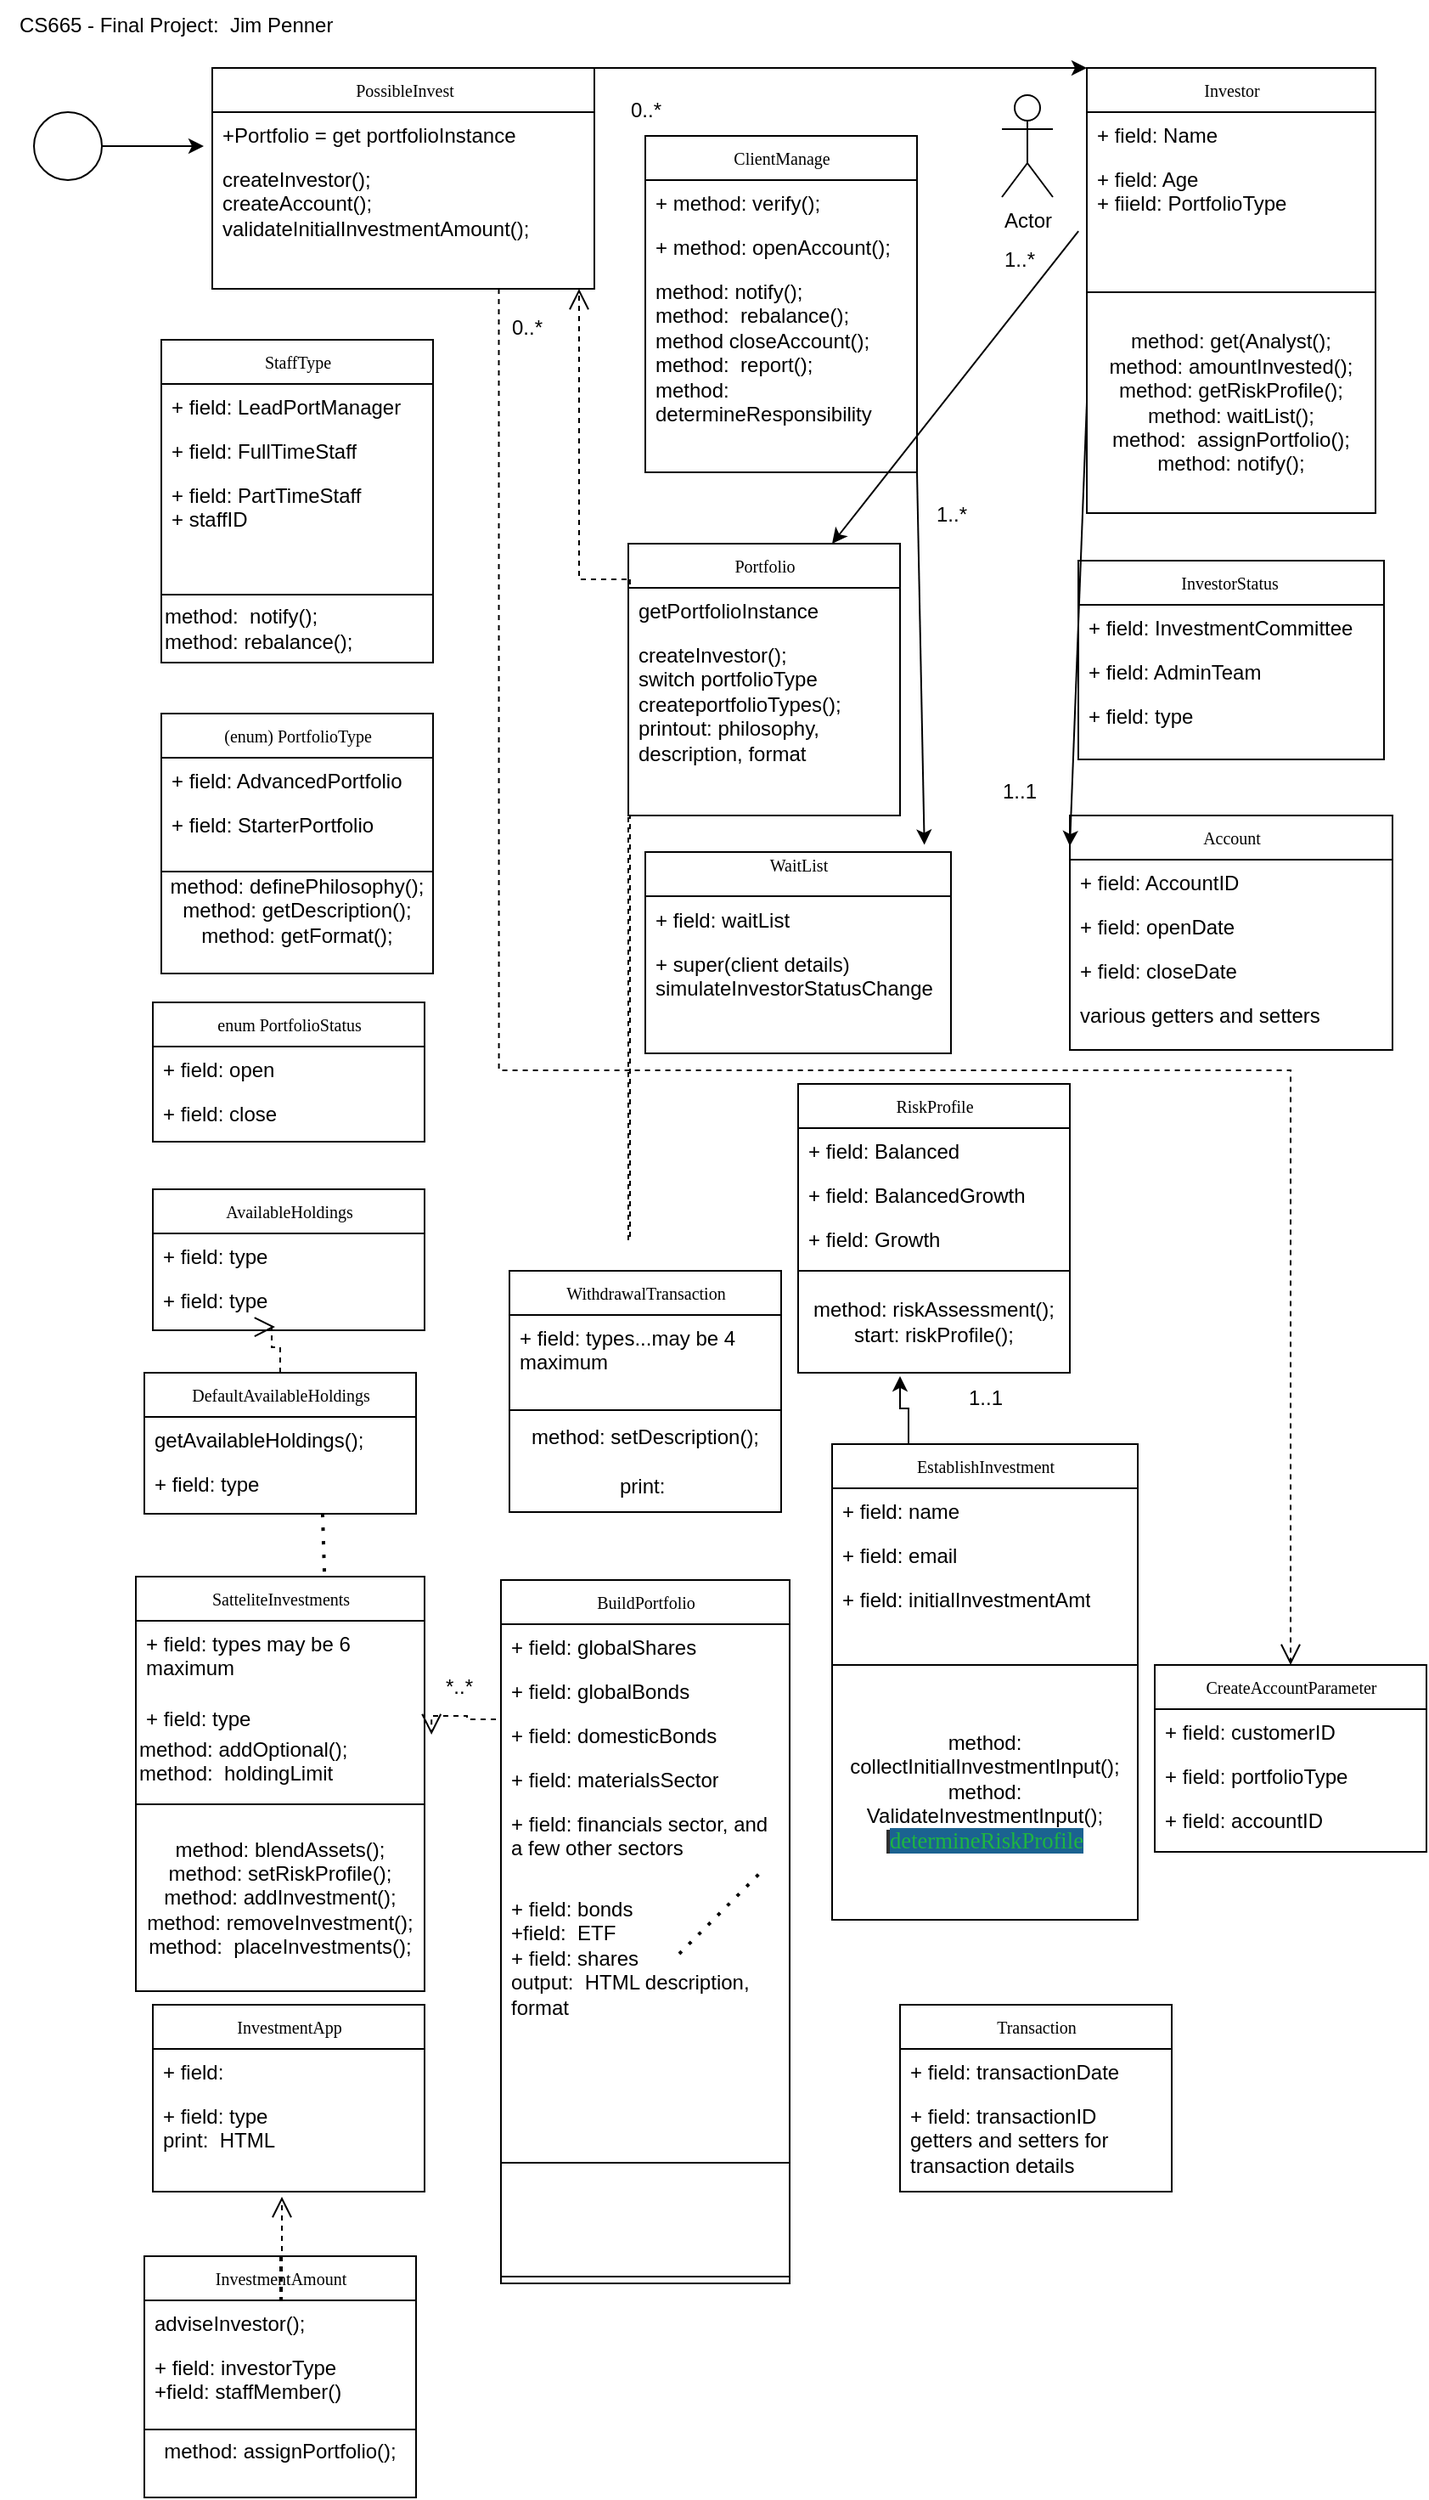 <mxfile version="24.2.8" type="github">
  <diagram name="Page-1" id="c4acf3e9-155e-7222-9cf6-157b1a14988f">
    <mxGraphModel dx="1434" dy="1872" grid="1" gridSize="10" guides="1" tooltips="1" connect="1" arrows="1" fold="1" page="1" pageScale="1" pageWidth="850" pageHeight="1100" background="none" math="0" shadow="0">
      <root>
        <mxCell id="0" />
        <mxCell id="1" parent="0" />
        <mxCell id="17acba5748e5396b-2" value="enum PortfolioStatus" style="swimlane;html=1;fontStyle=0;childLayout=stackLayout;horizontal=1;startSize=26;fillColor=none;horizontalStack=0;resizeParent=1;resizeLast=0;collapsible=1;marginBottom=0;swimlaneFillColor=#ffffff;rounded=0;shadow=0;comic=0;labelBackgroundColor=none;strokeWidth=1;fontFamily=Verdana;fontSize=10;align=center;" parent="1" vertex="1">
          <mxGeometry x="90" y="200" width="160" height="82" as="geometry" />
        </mxCell>
        <mxCell id="17acba5748e5396b-3" value="+ field: open" style="text;html=1;strokeColor=none;fillColor=none;align=left;verticalAlign=top;spacingLeft=4;spacingRight=4;whiteSpace=wrap;overflow=hidden;rotatable=0;points=[[0,0.5],[1,0.5]];portConstraint=eastwest;" parent="17acba5748e5396b-2" vertex="1">
          <mxGeometry y="26" width="160" height="26" as="geometry" />
        </mxCell>
        <mxCell id="17acba5748e5396b-6" value="+ field: close" style="text;html=1;strokeColor=none;fillColor=none;align=left;verticalAlign=top;spacingLeft=4;spacingRight=4;whiteSpace=wrap;overflow=hidden;rotatable=0;points=[[0,0.5],[1,0.5]];portConstraint=eastwest;" parent="17acba5748e5396b-2" vertex="1">
          <mxGeometry y="52" width="160" height="26" as="geometry" />
        </mxCell>
        <mxCell id="17acba5748e5396b-20" value="ClientManage" style="swimlane;html=1;fontStyle=0;childLayout=stackLayout;horizontal=1;startSize=26;fillColor=none;horizontalStack=0;resizeParent=1;resizeLast=0;collapsible=1;marginBottom=0;swimlaneFillColor=#ffffff;rounded=0;shadow=0;comic=0;labelBackgroundColor=none;strokeWidth=1;fontFamily=Verdana;fontSize=10;align=center;" parent="1" vertex="1">
          <mxGeometry x="380" y="-310" width="160" height="198" as="geometry" />
        </mxCell>
        <mxCell id="17acba5748e5396b-21" value="+ method: verify();" style="text;html=1;strokeColor=none;fillColor=none;align=left;verticalAlign=top;spacingLeft=4;spacingRight=4;whiteSpace=wrap;overflow=hidden;rotatable=0;points=[[0,0.5],[1,0.5]];portConstraint=eastwest;" parent="17acba5748e5396b-20" vertex="1">
          <mxGeometry y="26" width="160" height="26" as="geometry" />
        </mxCell>
        <mxCell id="17acba5748e5396b-24" value="+ method: openAccount();" style="text;html=1;strokeColor=none;fillColor=none;align=left;verticalAlign=top;spacingLeft=4;spacingRight=4;whiteSpace=wrap;overflow=hidden;rotatable=0;points=[[0,0.5],[1,0.5]];portConstraint=eastwest;" parent="17acba5748e5396b-20" vertex="1">
          <mxGeometry y="52" width="160" height="26" as="geometry" />
        </mxCell>
        <mxCell id="17acba5748e5396b-26" value="method: notify();&lt;div&gt;method:&amp;nbsp; rebalance();&lt;/div&gt;&lt;div&gt;method closeAccount();&lt;/div&gt;&lt;div&gt;method:&amp;nbsp; report();&lt;/div&gt;&lt;div&gt;method:&amp;nbsp; determineResponsibility&lt;/div&gt;" style="text;html=1;strokeColor=none;fillColor=none;align=left;verticalAlign=top;spacingLeft=4;spacingRight=4;whiteSpace=wrap;overflow=hidden;rotatable=0;points=[[0,0.5],[1,0.5]];portConstraint=eastwest;" parent="17acba5748e5396b-20" vertex="1">
          <mxGeometry y="78" width="160" height="92" as="geometry" />
        </mxCell>
        <mxCell id="17acba5748e5396b-30" value="InvestorStatus&amp;nbsp;" style="swimlane;html=1;fontStyle=0;childLayout=stackLayout;horizontal=1;startSize=26;fillColor=none;horizontalStack=0;resizeParent=1;resizeLast=0;collapsible=1;marginBottom=0;swimlaneFillColor=#ffffff;rounded=0;shadow=0;comic=0;labelBackgroundColor=none;strokeWidth=1;fontFamily=Verdana;fontSize=10;align=center;" parent="1" vertex="1">
          <mxGeometry x="635" y="-60" width="180" height="117" as="geometry" />
        </mxCell>
        <mxCell id="17acba5748e5396b-31" value="+ field: InvestmentCommittee" style="text;html=1;strokeColor=none;fillColor=none;align=left;verticalAlign=top;spacingLeft=4;spacingRight=4;whiteSpace=wrap;overflow=hidden;rotatable=0;points=[[0,0.5],[1,0.5]];portConstraint=eastwest;" parent="17acba5748e5396b-30" vertex="1">
          <mxGeometry y="26" width="180" height="26" as="geometry" />
        </mxCell>
        <mxCell id="17acba5748e5396b-32" value="+ field: AdminTeam" style="text;html=1;strokeColor=none;fillColor=none;align=left;verticalAlign=top;spacingLeft=4;spacingRight=4;whiteSpace=wrap;overflow=hidden;rotatable=0;points=[[0,0.5],[1,0.5]];portConstraint=eastwest;" parent="17acba5748e5396b-30" vertex="1">
          <mxGeometry y="52" width="180" height="26" as="geometry" />
        </mxCell>
        <mxCell id="17acba5748e5396b-33" value="+ field: type" style="text;html=1;strokeColor=none;fillColor=none;align=left;verticalAlign=top;spacingLeft=4;spacingRight=4;whiteSpace=wrap;overflow=hidden;rotatable=0;points=[[0,0.5],[1,0.5]];portConstraint=eastwest;" parent="17acba5748e5396b-30" vertex="1">
          <mxGeometry y="78" width="180" height="26" as="geometry" />
        </mxCell>
        <mxCell id="17acba5748e5396b-44" value="InvestmentApp" style="swimlane;html=1;fontStyle=0;childLayout=stackLayout;horizontal=1;startSize=26;fillColor=none;horizontalStack=0;resizeParent=1;resizeLast=0;collapsible=1;marginBottom=0;swimlaneFillColor=#ffffff;rounded=0;shadow=0;comic=0;labelBackgroundColor=none;strokeWidth=1;fontFamily=Verdana;fontSize=10;align=center;" parent="1" vertex="1">
          <mxGeometry x="90" y="790" width="160" height="110" as="geometry" />
        </mxCell>
        <mxCell id="17acba5748e5396b-45" value="+ field:&amp;nbsp;" style="text;html=1;strokeColor=none;fillColor=none;align=left;verticalAlign=top;spacingLeft=4;spacingRight=4;whiteSpace=wrap;overflow=hidden;rotatable=0;points=[[0,0.5],[1,0.5]];portConstraint=eastwest;" parent="17acba5748e5396b-44" vertex="1">
          <mxGeometry y="26" width="160" height="26" as="geometry" />
        </mxCell>
        <mxCell id="17acba5748e5396b-47" value="+ field: type&lt;div&gt;print:&amp;nbsp; HTML&amp;nbsp;&lt;/div&gt;" style="text;html=1;strokeColor=none;fillColor=none;align=left;verticalAlign=top;spacingLeft=4;spacingRight=4;whiteSpace=wrap;overflow=hidden;rotatable=0;points=[[0,0.5],[1,0.5]];portConstraint=eastwest;" parent="17acba5748e5396b-44" vertex="1">
          <mxGeometry y="52" width="160" height="58" as="geometry" />
        </mxCell>
        <mxCell id="5d2195bd80daf111-5" value="Investor" style="swimlane;html=1;fontStyle=0;childLayout=stackLayout;horizontal=1;startSize=26;fillColor=none;horizontalStack=0;resizeParent=1;resizeLast=0;collapsible=1;marginBottom=0;swimlaneFillColor=#ffffff;rounded=0;shadow=0;comic=0;labelBackgroundColor=none;strokeWidth=1;fontFamily=Verdana;fontSize=10;align=center;" parent="1" vertex="1">
          <mxGeometry x="640" y="-350" width="170" height="132" as="geometry" />
        </mxCell>
        <mxCell id="5d2195bd80daf111-6" value="+ field: Name" style="text;html=1;strokeColor=none;fillColor=none;align=left;verticalAlign=top;spacingLeft=4;spacingRight=4;whiteSpace=wrap;overflow=hidden;rotatable=0;points=[[0,0.5],[1,0.5]];portConstraint=eastwest;" parent="5d2195bd80daf111-5" vertex="1">
          <mxGeometry y="26" width="170" height="26" as="geometry" />
        </mxCell>
        <mxCell id="5d2195bd80daf111-7" value="+ field: Age&lt;div&gt;+ fiield: PortfolioType&lt;/div&gt;" style="text;html=1;strokeColor=none;fillColor=none;align=left;verticalAlign=top;spacingLeft=4;spacingRight=4;whiteSpace=wrap;overflow=hidden;rotatable=0;points=[[0,0.5],[1,0.5]];portConstraint=eastwest;" parent="5d2195bd80daf111-5" vertex="1">
          <mxGeometry y="52" width="170" height="48" as="geometry" />
        </mxCell>
        <mxCell id="5d2195bd80daf111-34" style="edgeStyle=orthogonalEdgeStyle;rounded=0;html=1;dashed=1;labelBackgroundColor=none;startFill=0;endArrow=open;endFill=0;endSize=10;fontFamily=Verdana;fontSize=10;exitX=0.5;exitY=0;exitDx=0;exitDy=0;entryX=0.475;entryY=1.052;entryDx=0;entryDy=0;entryPerimeter=0;" parent="1" edge="1" target="17acba5748e5396b-47" source="inNRkUqRKJysrVRkoHUD-18">
          <mxGeometry relative="1" as="geometry">
            <Array as="points">
              <mxPoint x="165" y="1029" />
              <mxPoint x="166" y="1029" />
            </Array>
            <mxPoint x="380" y="1029" as="sourcePoint" />
            <mxPoint x="490" y="1029" as="targetPoint" />
          </mxGeometry>
        </mxCell>
        <mxCell id="5d2195bd80daf111-25" style="edgeStyle=orthogonalEdgeStyle;rounded=0;html=1;dashed=1;labelBackgroundColor=none;startFill=0;endArrow=open;endFill=0;endSize=10;fontFamily=Verdana;fontSize=10;exitX=0.006;exitY=-0.192;exitDx=0;exitDy=0;exitPerimeter=0;entryX=1.275;entryY=-0.267;entryDx=0;entryDy=0;entryPerimeter=0;" parent="1" edge="1" target="8MR_1oV0FiVuXoiKOzE8-26" source="inNRkUqRKJysrVRkoHUD-35">
          <mxGeometry relative="1" as="geometry">
            <Array as="points">
              <mxPoint x="371" y="340" />
              <mxPoint x="370" y="340" />
              <mxPoint x="370" y="-49" />
              <mxPoint x="341" y="-49" />
            </Array>
            <mxPoint x="340" y="-220" as="sourcePoint" />
            <mxPoint x="450" y="300" as="targetPoint" />
          </mxGeometry>
        </mxCell>
        <mxCell id="inNRkUqRKJysrVRkoHUD-2" value="(enum) PortfolioType" style="swimlane;html=1;fontStyle=0;childLayout=stackLayout;horizontal=1;startSize=26;fillColor=none;horizontalStack=0;resizeParent=1;resizeLast=0;collapsible=1;marginBottom=0;swimlaneFillColor=#ffffff;rounded=0;shadow=0;comic=0;labelBackgroundColor=none;strokeWidth=1;fontFamily=Verdana;fontSize=10;align=center;" parent="1" vertex="1">
          <mxGeometry x="95" y="30" width="160" height="93" as="geometry" />
        </mxCell>
        <mxCell id="inNRkUqRKJysrVRkoHUD-4" value="+ field: AdvancedPortfolio" style="text;html=1;strokeColor=none;fillColor=none;align=left;verticalAlign=top;spacingLeft=4;spacingRight=4;whiteSpace=wrap;overflow=hidden;rotatable=0;points=[[0,0.5],[1,0.5]];portConstraint=eastwest;" parent="inNRkUqRKJysrVRkoHUD-2" vertex="1">
          <mxGeometry y="26" width="160" height="26" as="geometry" />
        </mxCell>
        <mxCell id="inNRkUqRKJysrVRkoHUD-3" value="+ field: StarterPortfolio" style="text;html=1;strokeColor=none;fillColor=none;align=left;verticalAlign=top;spacingLeft=4;spacingRight=4;whiteSpace=wrap;overflow=hidden;rotatable=0;points=[[0,0.5],[1,0.5]];portConstraint=eastwest;" parent="inNRkUqRKJysrVRkoHUD-2" vertex="1">
          <mxGeometry y="52" width="160" height="26" as="geometry" />
        </mxCell>
        <mxCell id="inNRkUqRKJysrVRkoHUD-10" value="" style="edgeStyle=orthogonalEdgeStyle;rounded=0;html=1;dashed=1;labelBackgroundColor=none;startFill=0;endArrow=open;endFill=0;endSize=10;fontFamily=Verdana;fontSize=10;exitX=0.75;exitY=1;exitDx=0;exitDy=0;" parent="1" source="8MR_1oV0FiVuXoiKOzE8-7" target="5d2195bd80daf111-1" edge="1">
          <mxGeometry relative="1" as="geometry">
            <Array as="points">
              <mxPoint x="294" y="240" />
              <mxPoint x="760" y="240" />
            </Array>
            <mxPoint x="300" y="-30" as="sourcePoint" />
            <mxPoint x="730" y="750" as="targetPoint" />
          </mxGeometry>
        </mxCell>
        <mxCell id="5d2195bd80daf111-1" value="CreateAccountParameter" style="swimlane;html=1;fontStyle=0;childLayout=stackLayout;horizontal=1;startSize=26;fillColor=none;horizontalStack=0;resizeParent=1;resizeLast=0;collapsible=1;marginBottom=0;swimlaneFillColor=#ffffff;rounded=0;shadow=0;comic=0;labelBackgroundColor=none;strokeWidth=1;fontFamily=Verdana;fontSize=10;align=center;" parent="1" vertex="1">
          <mxGeometry x="680" y="590" width="160" height="110" as="geometry" />
        </mxCell>
        <mxCell id="5d2195bd80daf111-2" value="+ field: customerID" style="text;html=1;strokeColor=none;fillColor=none;align=left;verticalAlign=top;spacingLeft=4;spacingRight=4;whiteSpace=wrap;overflow=hidden;rotatable=0;points=[[0,0.5],[1,0.5]];portConstraint=eastwest;" parent="5d2195bd80daf111-1" vertex="1">
          <mxGeometry y="26" width="160" height="26" as="geometry" />
        </mxCell>
        <mxCell id="5d2195bd80daf111-3" value="+ field: portfolioType" style="text;html=1;strokeColor=none;fillColor=none;align=left;verticalAlign=top;spacingLeft=4;spacingRight=4;whiteSpace=wrap;overflow=hidden;rotatable=0;points=[[0,0.5],[1,0.5]];portConstraint=eastwest;" parent="5d2195bd80daf111-1" vertex="1">
          <mxGeometry y="52" width="160" height="26" as="geometry" />
        </mxCell>
        <mxCell id="5d2195bd80daf111-4" value="+ field: accountID" style="text;html=1;strokeColor=none;fillColor=none;align=left;verticalAlign=top;spacingLeft=4;spacingRight=4;whiteSpace=wrap;overflow=hidden;rotatable=0;points=[[0,0.5],[1,0.5]];portConstraint=eastwest;" parent="5d2195bd80daf111-1" vertex="1">
          <mxGeometry y="78" width="160" height="26" as="geometry" />
        </mxCell>
        <mxCell id="inNRkUqRKJysrVRkoHUD-11" value="Account" style="swimlane;html=1;fontStyle=0;childLayout=stackLayout;horizontal=1;startSize=26;fillColor=none;horizontalStack=0;resizeParent=1;resizeLast=0;collapsible=1;marginBottom=0;swimlaneFillColor=#ffffff;rounded=0;shadow=0;comic=0;labelBackgroundColor=none;strokeWidth=1;fontFamily=Verdana;fontSize=10;align=center;" parent="1" vertex="1">
          <mxGeometry x="630" y="90" width="190" height="138" as="geometry" />
        </mxCell>
        <mxCell id="inNRkUqRKJysrVRkoHUD-12" value="+ field: AccountID" style="text;html=1;strokeColor=none;fillColor=none;align=left;verticalAlign=top;spacingLeft=4;spacingRight=4;whiteSpace=wrap;overflow=hidden;rotatable=0;points=[[0,0.5],[1,0.5]];portConstraint=eastwest;" parent="inNRkUqRKJysrVRkoHUD-11" vertex="1">
          <mxGeometry y="26" width="190" height="26" as="geometry" />
        </mxCell>
        <mxCell id="inNRkUqRKJysrVRkoHUD-13" value="+ field: openDate" style="text;html=1;strokeColor=none;fillColor=none;align=left;verticalAlign=top;spacingLeft=4;spacingRight=4;whiteSpace=wrap;overflow=hidden;rotatable=0;points=[[0,0.5],[1,0.5]];portConstraint=eastwest;" parent="inNRkUqRKJysrVRkoHUD-11" vertex="1">
          <mxGeometry y="52" width="190" height="26" as="geometry" />
        </mxCell>
        <mxCell id="inNRkUqRKJysrVRkoHUD-14" value="+ field: closeDate" style="text;html=1;strokeColor=none;fillColor=none;align=left;verticalAlign=top;spacingLeft=4;spacingRight=4;whiteSpace=wrap;overflow=hidden;rotatable=0;points=[[0,0.5],[1,0.5]];portConstraint=eastwest;" parent="inNRkUqRKJysrVRkoHUD-11" vertex="1">
          <mxGeometry y="78" width="190" height="26" as="geometry" />
        </mxCell>
        <mxCell id="inNRkUqRKJysrVRkoHUD-15" value="various getters and setters&amp;nbsp;" style="text;html=1;strokeColor=none;fillColor=none;align=left;verticalAlign=top;spacingLeft=4;spacingRight=4;whiteSpace=wrap;overflow=hidden;rotatable=0;points=[[0,0.5],[1,0.5]];portConstraint=eastwest;" parent="inNRkUqRKJysrVRkoHUD-11" vertex="1">
          <mxGeometry y="104" width="190" height="26" as="geometry" />
        </mxCell>
        <mxCell id="inNRkUqRKJysrVRkoHUD-18" value="InvestmentAmount" style="swimlane;html=1;fontStyle=0;childLayout=stackLayout;horizontal=1;startSize=26;fillColor=none;horizontalStack=0;resizeParent=1;resizeLast=0;collapsible=1;marginBottom=0;swimlaneFillColor=#ffffff;rounded=0;shadow=0;comic=0;labelBackgroundColor=none;strokeWidth=1;fontFamily=Verdana;fontSize=10;align=center;" parent="1" vertex="1">
          <mxGeometry x="85" y="938" width="160" height="112" as="geometry" />
        </mxCell>
        <mxCell id="inNRkUqRKJysrVRkoHUD-19" value="adviseInvestor();" style="text;html=1;strokeColor=none;fillColor=none;align=left;verticalAlign=top;spacingLeft=4;spacingRight=4;whiteSpace=wrap;overflow=hidden;rotatable=0;points=[[0,0.5],[1,0.5]];portConstraint=eastwest;" parent="inNRkUqRKJysrVRkoHUD-18" vertex="1">
          <mxGeometry y="26" width="160" height="26" as="geometry" />
        </mxCell>
        <mxCell id="inNRkUqRKJysrVRkoHUD-20" value="+ field: investorType&lt;div&gt;+field: staffMember()&lt;br&gt;&lt;div&gt;&lt;br&gt;&lt;/div&gt;&lt;/div&gt;" style="text;html=1;strokeColor=none;fillColor=none;align=left;verticalAlign=top;spacingLeft=4;spacingRight=4;whiteSpace=wrap;overflow=hidden;rotatable=0;points=[[0,0.5],[1,0.5]];portConstraint=eastwest;" parent="inNRkUqRKJysrVRkoHUD-18" vertex="1">
          <mxGeometry y="52" width="160" height="48" as="geometry" />
        </mxCell>
        <mxCell id="inNRkUqRKJysrVRkoHUD-21" value="StaffType" style="swimlane;html=1;fontStyle=0;childLayout=stackLayout;horizontal=1;startSize=26;fillColor=none;horizontalStack=0;resizeParent=1;resizeLast=0;collapsible=1;marginBottom=0;swimlaneFillColor=#ffffff;rounded=0;shadow=0;comic=0;labelBackgroundColor=none;strokeWidth=1;fontFamily=Verdana;fontSize=10;align=center;" parent="1" vertex="1">
          <mxGeometry x="95" y="-190" width="160" height="150" as="geometry" />
        </mxCell>
        <mxCell id="inNRkUqRKJysrVRkoHUD-22" value="+ field: LeadPortManager" style="text;html=1;strokeColor=none;fillColor=none;align=left;verticalAlign=top;spacingLeft=4;spacingRight=4;whiteSpace=wrap;overflow=hidden;rotatable=0;points=[[0,0.5],[1,0.5]];portConstraint=eastwest;" parent="inNRkUqRKJysrVRkoHUD-21" vertex="1">
          <mxGeometry y="26" width="160" height="26" as="geometry" />
        </mxCell>
        <mxCell id="inNRkUqRKJysrVRkoHUD-23" value="+ field: FullTimeStaff" style="text;html=1;strokeColor=none;fillColor=none;align=left;verticalAlign=top;spacingLeft=4;spacingRight=4;whiteSpace=wrap;overflow=hidden;rotatable=0;points=[[0,0.5],[1,0.5]];portConstraint=eastwest;" parent="inNRkUqRKJysrVRkoHUD-21" vertex="1">
          <mxGeometry y="52" width="160" height="26" as="geometry" />
        </mxCell>
        <mxCell id="inNRkUqRKJysrVRkoHUD-24" value="+ field: PartTimeStaff&lt;div&gt;+ staffID&lt;/div&gt;" style="text;html=1;strokeColor=none;fillColor=none;align=left;verticalAlign=top;spacingLeft=4;spacingRight=4;whiteSpace=wrap;overflow=hidden;rotatable=0;points=[[0,0.5],[1,0.5]];portConstraint=eastwest;" parent="inNRkUqRKJysrVRkoHUD-21" vertex="1">
          <mxGeometry y="78" width="160" height="42" as="geometry" />
        </mxCell>
        <mxCell id="inNRkUqRKJysrVRkoHUD-25" value="WithdrawalTransaction" style="swimlane;html=1;fontStyle=0;childLayout=stackLayout;horizontal=1;startSize=26;fillColor=none;horizontalStack=0;resizeParent=1;resizeLast=0;collapsible=1;marginBottom=0;swimlaneFillColor=#ffffff;rounded=0;shadow=0;comic=0;labelBackgroundColor=none;strokeWidth=1;fontFamily=Verdana;fontSize=10;align=center;" parent="1" vertex="1">
          <mxGeometry x="300" y="358" width="160" height="82" as="geometry" />
        </mxCell>
        <mxCell id="inNRkUqRKJysrVRkoHUD-26" value="+ field: types...may be 4 maximum" style="text;html=1;strokeColor=none;fillColor=none;align=left;verticalAlign=top;spacingLeft=4;spacingRight=4;whiteSpace=wrap;overflow=hidden;rotatable=0;points=[[0,0.5],[1,0.5]];portConstraint=eastwest;" parent="inNRkUqRKJysrVRkoHUD-25" vertex="1">
          <mxGeometry y="26" width="160" height="54" as="geometry" />
        </mxCell>
        <mxCell id="inNRkUqRKJysrVRkoHUD-34" value="Portfolio" style="swimlane;html=1;fontStyle=0;childLayout=stackLayout;horizontal=1;startSize=26;fillColor=none;horizontalStack=0;resizeParent=1;resizeLast=0;collapsible=1;marginBottom=0;swimlaneFillColor=#ffffff;rounded=0;shadow=0;comic=0;labelBackgroundColor=none;strokeWidth=1;fontFamily=Verdana;fontSize=10;align=center;" parent="1" vertex="1">
          <mxGeometry x="370" y="-70" width="160" height="160" as="geometry" />
        </mxCell>
        <mxCell id="inNRkUqRKJysrVRkoHUD-35" value="getPortfolioInstance" style="text;html=1;strokeColor=none;fillColor=none;align=left;verticalAlign=top;spacingLeft=4;spacingRight=4;whiteSpace=wrap;overflow=hidden;rotatable=0;points=[[0,0.5],[1,0.5]];portConstraint=eastwest;" parent="inNRkUqRKJysrVRkoHUD-34" vertex="1">
          <mxGeometry y="26" width="160" height="26" as="geometry" />
        </mxCell>
        <mxCell id="inNRkUqRKJysrVRkoHUD-36" value="createInvestor();&lt;div&gt;switch portfolioType&lt;/div&gt;&lt;div&gt;createportfolioTypes();&lt;/div&gt;&lt;div&gt;printout: philosophy, description, format&amp;nbsp;&lt;/div&gt;" style="text;html=1;strokeColor=none;fillColor=none;align=left;verticalAlign=top;spacingLeft=4;spacingRight=4;whiteSpace=wrap;overflow=hidden;rotatable=0;points=[[0,0.5],[1,0.5]];portConstraint=eastwest;" parent="inNRkUqRKJysrVRkoHUD-34" vertex="1">
          <mxGeometry y="52" width="160" height="108" as="geometry" />
        </mxCell>
        <mxCell id="inNRkUqRKJysrVRkoHUD-37" value="method: get(Analyst();&lt;div&gt;method: amountInvested();&lt;div&gt;method: getRiskProfile();&lt;/div&gt;&lt;div&gt;method: waitList();&lt;/div&gt;&lt;div&gt;method:&amp;nbsp; assignPortfolio();&lt;/div&gt;&lt;div&gt;&lt;span style=&quot;background-color: initial;&quot;&gt;method: notify();&lt;/span&gt;&lt;br&gt;&lt;/div&gt;&lt;/div&gt;" style="rounded=0;whiteSpace=wrap;html=1;" parent="1" vertex="1">
          <mxGeometry x="640" y="-218" width="170" height="130" as="geometry" />
        </mxCell>
        <mxCell id="inNRkUqRKJysrVRkoHUD-38" value="method:&amp;nbsp; notify();&lt;div&gt;method: rebalance();&lt;/div&gt;" style="rounded=0;whiteSpace=wrap;html=1;align=left;" parent="1" vertex="1">
          <mxGeometry x="95" y="-40" width="160" height="40" as="geometry" />
        </mxCell>
        <mxCell id="inNRkUqRKJysrVRkoHUD-40" value="method: setDescription();&lt;div&gt;&lt;br&gt;&lt;/div&gt;&lt;div&gt;print:&amp;nbsp;&lt;/div&gt;" style="rounded=0;whiteSpace=wrap;html=1;" parent="1" vertex="1">
          <mxGeometry x="300" y="440" width="160" height="60" as="geometry" />
        </mxCell>
        <mxCell id="inNRkUqRKJysrVRkoHUD-28" value="SatteliteInvestments" style="swimlane;html=1;fontStyle=0;childLayout=stackLayout;horizontal=1;startSize=26;fillColor=none;horizontalStack=0;resizeParent=1;resizeLast=0;collapsible=1;marginBottom=0;swimlaneFillColor=#ffffff;rounded=0;shadow=0;comic=0;labelBackgroundColor=none;strokeWidth=1;fontFamily=Verdana;fontSize=10;align=center;" parent="1" vertex="1">
          <mxGeometry x="80" y="538" width="170" height="148" as="geometry" />
        </mxCell>
        <mxCell id="inNRkUqRKJysrVRkoHUD-29" value="+ field: types may be 6 maximum" style="text;html=1;strokeColor=none;fillColor=none;align=left;verticalAlign=top;spacingLeft=4;spacingRight=4;whiteSpace=wrap;overflow=hidden;rotatable=0;points=[[0,0.5],[1,0.5]];portConstraint=eastwest;" parent="inNRkUqRKJysrVRkoHUD-28" vertex="1">
          <mxGeometry y="26" width="170" height="44" as="geometry" />
        </mxCell>
        <mxCell id="inNRkUqRKJysrVRkoHUD-30" value="+ field: type" style="text;html=1;strokeColor=none;fillColor=none;align=left;verticalAlign=top;spacingLeft=4;spacingRight=4;whiteSpace=wrap;overflow=hidden;rotatable=0;points=[[0,0.5],[1,0.5]];portConstraint=eastwest;" parent="inNRkUqRKJysrVRkoHUD-28" vertex="1">
          <mxGeometry y="70" width="170" height="18" as="geometry" />
        </mxCell>
        <mxCell id="inNRkUqRKJysrVRkoHUD-44" value="method: addOptional();&lt;div&gt;method:&amp;nbsp; holdingLimit&lt;/div&gt;" style="text;whiteSpace=wrap;html=1;" parent="inNRkUqRKJysrVRkoHUD-28" vertex="1">
          <mxGeometry y="88" width="170" height="60" as="geometry" />
        </mxCell>
        <mxCell id="inNRkUqRKJysrVRkoHUD-46" value="RiskProfile" style="swimlane;html=1;fontStyle=0;childLayout=stackLayout;horizontal=1;startSize=26;fillColor=none;horizontalStack=0;resizeParent=1;resizeLast=0;collapsible=1;marginBottom=0;swimlaneFillColor=#ffffff;rounded=0;shadow=0;comic=0;labelBackgroundColor=none;strokeWidth=1;fontFamily=Verdana;fontSize=10;align=center;" parent="1" vertex="1">
          <mxGeometry x="470" y="248" width="160" height="110" as="geometry" />
        </mxCell>
        <mxCell id="inNRkUqRKJysrVRkoHUD-47" value="+ field: Balanced" style="text;html=1;strokeColor=none;fillColor=none;align=left;verticalAlign=top;spacingLeft=4;spacingRight=4;whiteSpace=wrap;overflow=hidden;rotatable=0;points=[[0,0.5],[1,0.5]];portConstraint=eastwest;" parent="inNRkUqRKJysrVRkoHUD-46" vertex="1">
          <mxGeometry y="26" width="160" height="26" as="geometry" />
        </mxCell>
        <mxCell id="inNRkUqRKJysrVRkoHUD-48" value="+ field: BalancedGrowth" style="text;html=1;strokeColor=none;fillColor=none;align=left;verticalAlign=top;spacingLeft=4;spacingRight=4;whiteSpace=wrap;overflow=hidden;rotatable=0;points=[[0,0.5],[1,0.5]];portConstraint=eastwest;" parent="inNRkUqRKJysrVRkoHUD-46" vertex="1">
          <mxGeometry y="52" width="160" height="26" as="geometry" />
        </mxCell>
        <mxCell id="inNRkUqRKJysrVRkoHUD-49" value="+ field: Growth" style="text;html=1;strokeColor=none;fillColor=none;align=left;verticalAlign=top;spacingLeft=4;spacingRight=4;whiteSpace=wrap;overflow=hidden;rotatable=0;points=[[0,0.5],[1,0.5]];portConstraint=eastwest;" parent="inNRkUqRKJysrVRkoHUD-46" vertex="1">
          <mxGeometry y="78" width="160" height="26" as="geometry" />
        </mxCell>
        <mxCell id="inNRkUqRKJysrVRkoHUD-50" value="BuildPortfolio" style="swimlane;html=1;fontStyle=0;childLayout=stackLayout;horizontal=1;startSize=26;fillColor=none;horizontalStack=0;resizeParent=1;resizeLast=0;collapsible=1;marginBottom=0;swimlaneFillColor=#ffffff;rounded=0;shadow=0;comic=0;labelBackgroundColor=none;strokeWidth=1;fontFamily=Verdana;fontSize=10;align=center;" parent="1" vertex="1">
          <mxGeometry x="295" y="540" width="170" height="414" as="geometry" />
        </mxCell>
        <mxCell id="inNRkUqRKJysrVRkoHUD-51" value="+ field: globalShares" style="text;html=1;strokeColor=none;fillColor=none;align=left;verticalAlign=top;spacingLeft=4;spacingRight=4;whiteSpace=wrap;overflow=hidden;rotatable=0;points=[[0,0.5],[1,0.5]];portConstraint=eastwest;" parent="inNRkUqRKJysrVRkoHUD-50" vertex="1">
          <mxGeometry y="26" width="170" height="26" as="geometry" />
        </mxCell>
        <mxCell id="inNRkUqRKJysrVRkoHUD-52" value="+ field: globalBonds" style="text;html=1;strokeColor=none;fillColor=none;align=left;verticalAlign=top;spacingLeft=4;spacingRight=4;whiteSpace=wrap;overflow=hidden;rotatable=0;points=[[0,0.5],[1,0.5]];portConstraint=eastwest;" parent="inNRkUqRKJysrVRkoHUD-50" vertex="1">
          <mxGeometry y="52" width="170" height="26" as="geometry" />
        </mxCell>
        <mxCell id="inNRkUqRKJysrVRkoHUD-53" value="+ field: domesticBonds" style="text;html=1;strokeColor=none;fillColor=none;align=left;verticalAlign=top;spacingLeft=4;spacingRight=4;whiteSpace=wrap;overflow=hidden;rotatable=0;points=[[0,0.5],[1,0.5]];portConstraint=eastwest;" parent="inNRkUqRKJysrVRkoHUD-50" vertex="1">
          <mxGeometry y="78" width="170" height="26" as="geometry" />
        </mxCell>
        <mxCell id="inNRkUqRKJysrVRkoHUD-54" value="+ field: materialsSector" style="text;html=1;strokeColor=none;fillColor=none;align=left;verticalAlign=top;spacingLeft=4;spacingRight=4;whiteSpace=wrap;overflow=hidden;rotatable=0;points=[[0,0.5],[1,0.5]];portConstraint=eastwest;" parent="inNRkUqRKJysrVRkoHUD-50" vertex="1">
          <mxGeometry y="104" width="170" height="26" as="geometry" />
        </mxCell>
        <mxCell id="inNRkUqRKJysrVRkoHUD-55" value="+ field: financials sector, and a few other sectors" style="text;html=1;strokeColor=none;fillColor=none;align=left;verticalAlign=top;spacingLeft=4;spacingRight=4;whiteSpace=wrap;overflow=hidden;rotatable=0;points=[[0,0.5],[1,0.5]];portConstraint=eastwest;" parent="inNRkUqRKJysrVRkoHUD-50" vertex="1">
          <mxGeometry y="130" width="170" height="50" as="geometry" />
        </mxCell>
        <mxCell id="inNRkUqRKJysrVRkoHUD-56" value="+ field: bonds&lt;div&gt;+field:&amp;nbsp; ETF&lt;/div&gt;&lt;div&gt;+ field: shares&lt;/div&gt;&lt;div&gt;output:&amp;nbsp; HTML description, format&lt;/div&gt;" style="text;html=1;strokeColor=none;fillColor=none;align=left;verticalAlign=top;spacingLeft=4;spacingRight=4;whiteSpace=wrap;overflow=hidden;rotatable=0;points=[[0,0.5],[1,0.5]];portConstraint=eastwest;" parent="inNRkUqRKJysrVRkoHUD-50" vertex="1">
          <mxGeometry y="180" width="170" height="100" as="geometry" />
        </mxCell>
        <mxCell id="8MR_1oV0FiVuXoiKOzE8-14" value="" style="line;strokeWidth=1;fillColor=none;align=left;verticalAlign=middle;spacingTop=-1;spacingLeft=3;spacingRight=3;rotatable=0;labelPosition=right;points=[];portConstraint=eastwest;strokeColor=inherit;" vertex="1" parent="inNRkUqRKJysrVRkoHUD-50">
          <mxGeometry y="280" width="170" height="126" as="geometry" />
        </mxCell>
        <mxCell id="8MR_1oV0FiVuXoiKOzE8-13" value="" style="line;strokeWidth=1;fillColor=none;align=left;verticalAlign=middle;spacingTop=-1;spacingLeft=3;spacingRight=3;rotatable=0;labelPosition=right;points=[];portConstraint=eastwest;strokeColor=inherit;" vertex="1" parent="inNRkUqRKJysrVRkoHUD-50">
          <mxGeometry y="406" width="170" height="8" as="geometry" />
        </mxCell>
        <mxCell id="inNRkUqRKJysrVRkoHUD-57" value="method: blendAssets();&lt;div&gt;method: setRiskProfile();&lt;/div&gt;&lt;div&gt;method: addInvestment();&lt;/div&gt;&lt;div&gt;method: removeInvestment();&lt;/div&gt;&lt;div&gt;method:&amp;nbsp; placeInvestments();&lt;/div&gt;" style="rounded=0;whiteSpace=wrap;html=1;" parent="1" vertex="1">
          <mxGeometry x="80" y="672" width="170" height="110" as="geometry" />
        </mxCell>
        <mxCell id="inNRkUqRKJysrVRkoHUD-58" value="AvailableHoldings" style="swimlane;html=1;fontStyle=0;childLayout=stackLayout;horizontal=1;startSize=26;fillColor=none;horizontalStack=0;resizeParent=1;resizeLast=0;collapsible=1;marginBottom=0;swimlaneFillColor=#ffffff;rounded=0;shadow=0;comic=0;labelBackgroundColor=none;strokeWidth=1;fontFamily=Verdana;fontSize=10;align=center;" parent="1" vertex="1">
          <mxGeometry x="90" y="310" width="160" height="83" as="geometry" />
        </mxCell>
        <mxCell id="inNRkUqRKJysrVRkoHUD-59" value="+ field: type" style="text;html=1;strokeColor=none;fillColor=none;align=left;verticalAlign=top;spacingLeft=4;spacingRight=4;whiteSpace=wrap;overflow=hidden;rotatable=0;points=[[0,0.5],[1,0.5]];portConstraint=eastwest;" parent="inNRkUqRKJysrVRkoHUD-58" vertex="1">
          <mxGeometry y="26" width="160" height="26" as="geometry" />
        </mxCell>
        <mxCell id="inNRkUqRKJysrVRkoHUD-60" value="+ field: type" style="text;html=1;strokeColor=none;fillColor=none;align=left;verticalAlign=top;spacingLeft=4;spacingRight=4;whiteSpace=wrap;overflow=hidden;rotatable=0;points=[[0,0.5],[1,0.5]];portConstraint=eastwest;" parent="inNRkUqRKJysrVRkoHUD-58" vertex="1">
          <mxGeometry y="52" width="160" height="26" as="geometry" />
        </mxCell>
        <mxCell id="inNRkUqRKJysrVRkoHUD-61" value="DefaultAvailableHoldings" style="swimlane;html=1;fontStyle=0;childLayout=stackLayout;horizontal=1;startSize=26;fillColor=none;horizontalStack=0;resizeParent=1;resizeLast=0;collapsible=1;marginBottom=0;swimlaneFillColor=#ffffff;rounded=0;shadow=0;comic=0;labelBackgroundColor=none;strokeWidth=1;fontFamily=Verdana;fontSize=10;align=center;" parent="1" vertex="1">
          <mxGeometry x="85" y="418" width="160" height="83" as="geometry" />
        </mxCell>
        <mxCell id="inNRkUqRKJysrVRkoHUD-62" value="getAvailableHoldings();" style="text;html=1;strokeColor=none;fillColor=none;align=left;verticalAlign=top;spacingLeft=4;spacingRight=4;whiteSpace=wrap;overflow=hidden;rotatable=0;points=[[0,0.5],[1,0.5]];portConstraint=eastwest;" parent="inNRkUqRKJysrVRkoHUD-61" vertex="1">
          <mxGeometry y="26" width="160" height="26" as="geometry" />
        </mxCell>
        <mxCell id="inNRkUqRKJysrVRkoHUD-63" value="+ field: type" style="text;html=1;strokeColor=none;fillColor=none;align=left;verticalAlign=top;spacingLeft=4;spacingRight=4;whiteSpace=wrap;overflow=hidden;rotatable=0;points=[[0,0.5],[1,0.5]];portConstraint=eastwest;" parent="inNRkUqRKJysrVRkoHUD-61" vertex="1">
          <mxGeometry y="52" width="160" height="26" as="geometry" />
        </mxCell>
        <mxCell id="inNRkUqRKJysrVRkoHUD-64" value="method: riskAssessment();&lt;div&gt;start: riskProfile();&lt;/div&gt;" style="rounded=0;whiteSpace=wrap;html=1;" parent="1" vertex="1">
          <mxGeometry x="470" y="358" width="160" height="60" as="geometry" />
        </mxCell>
        <mxCell id="inNRkUqRKJysrVRkoHUD-65" value="method: assignPortfolio();&lt;div&gt;&lt;br&gt;&lt;/div&gt;" style="rounded=0;whiteSpace=wrap;html=1;" parent="1" vertex="1">
          <mxGeometry x="85" y="1040" width="160" height="40" as="geometry" />
        </mxCell>
        <mxCell id="inNRkUqRKJysrVRkoHUD-67" value="method: definePhilosophy();&lt;div&gt;method: getDescription();&lt;/div&gt;&lt;div&gt;method: getFormat();&lt;br&gt;&lt;div&gt;&lt;br&gt;&lt;/div&gt;&lt;/div&gt;" style="rounded=0;whiteSpace=wrap;html=1;" parent="1" vertex="1">
          <mxGeometry x="95" y="123" width="160" height="60" as="geometry" />
        </mxCell>
        <mxCell id="0iowGe9517Y5KV_SxKPy-1" value="WaitList&lt;div&gt;&lt;br&gt;&lt;/div&gt;" style="swimlane;html=1;fontStyle=0;childLayout=stackLayout;horizontal=1;startSize=26;fillColor=none;horizontalStack=0;resizeParent=1;resizeLast=0;collapsible=1;marginBottom=0;swimlaneFillColor=#ffffff;rounded=0;shadow=0;comic=0;labelBackgroundColor=none;strokeWidth=1;fontFamily=Verdana;fontSize=10;align=center;" parent="1" vertex="1">
          <mxGeometry x="380" y="111.5" width="180" height="118.5" as="geometry" />
        </mxCell>
        <mxCell id="0iowGe9517Y5KV_SxKPy-2" value="+ field: waitList" style="text;html=1;strokeColor=none;fillColor=none;align=left;verticalAlign=top;spacingLeft=4;spacingRight=4;whiteSpace=wrap;overflow=hidden;rotatable=0;points=[[0,0.5],[1,0.5]];portConstraint=eastwest;" parent="0iowGe9517Y5KV_SxKPy-1" vertex="1">
          <mxGeometry y="26" width="180" height="26" as="geometry" />
        </mxCell>
        <mxCell id="0iowGe9517Y5KV_SxKPy-3" value="+ super(client details)&amp;nbsp;&lt;div&gt;simulateInvestorStatusChange&lt;/div&gt;" style="text;html=1;strokeColor=none;fillColor=none;align=left;verticalAlign=top;spacingLeft=4;spacingRight=4;whiteSpace=wrap;overflow=hidden;rotatable=0;points=[[0,0.5],[1,0.5]];portConstraint=eastwest;" parent="0iowGe9517Y5KV_SxKPy-1" vertex="1">
          <mxGeometry y="52" width="180" height="58" as="geometry" />
        </mxCell>
        <mxCell id="Q4AbHxaY2n_svvzoEWva-1" value="CS665 - Final Project:&amp;nbsp; Jim Penner&amp;nbsp;" style="text;html=1;align=center;verticalAlign=middle;resizable=0;points=[];autosize=1;strokeColor=none;fillColor=none;" parent="1" vertex="1">
          <mxGeometry y="-390" width="210" height="30" as="geometry" />
        </mxCell>
        <mxCell id="8MR_1oV0FiVuXoiKOzE8-2" value="Actor" style="shape=umlActor;verticalLabelPosition=bottom;verticalAlign=top;html=1;outlineConnect=0;" vertex="1" parent="1">
          <mxGeometry x="590" y="-334" width="30" height="60" as="geometry" />
        </mxCell>
        <mxCell id="8MR_1oV0FiVuXoiKOzE8-3" value="" style="endArrow=classic;html=1;rounded=0;exitX=1;exitY=0.5;exitDx=0;exitDy=0;" edge="1" parent="1" source="8MR_1oV0FiVuXoiKOzE8-6">
          <mxGeometry width="50" height="50" relative="1" as="geometry">
            <mxPoint x="400" y="420" as="sourcePoint" />
            <mxPoint x="120" y="-304" as="targetPoint" />
          </mxGeometry>
        </mxCell>
        <mxCell id="8MR_1oV0FiVuXoiKOzE8-6" value="" style="ellipse;whiteSpace=wrap;html=1;aspect=fixed;" vertex="1" parent="1">
          <mxGeometry x="20" y="-324" width="40" height="40" as="geometry" />
        </mxCell>
        <mxCell id="8MR_1oV0FiVuXoiKOzE8-7" value="PossibleInvest" style="swimlane;html=1;fontStyle=0;childLayout=stackLayout;horizontal=1;startSize=26;fillColor=none;horizontalStack=0;resizeParent=1;resizeLast=0;collapsible=1;marginBottom=0;swimlaneFillColor=#ffffff;rounded=0;shadow=0;comic=0;labelBackgroundColor=none;strokeWidth=1;fontFamily=Verdana;fontSize=10;align=center;" vertex="1" parent="1">
          <mxGeometry x="125" y="-350" width="225" height="130" as="geometry" />
        </mxCell>
        <mxCell id="8MR_1oV0FiVuXoiKOzE8-8" value="+Portfolio = get portfolioInstance" style="text;html=1;strokeColor=none;fillColor=none;align=left;verticalAlign=top;spacingLeft=4;spacingRight=4;whiteSpace=wrap;overflow=hidden;rotatable=0;points=[[0,0.5],[1,0.5]];portConstraint=eastwest;" vertex="1" parent="8MR_1oV0FiVuXoiKOzE8-7">
          <mxGeometry y="26" width="225" height="26" as="geometry" />
        </mxCell>
        <mxCell id="8MR_1oV0FiVuXoiKOzE8-9" value="createInvestor();&lt;div&gt;createAccount();&lt;/div&gt;&lt;div&gt;validateInitialInvestmentAmount();&lt;/div&gt;" style="text;html=1;strokeColor=none;fillColor=none;align=left;verticalAlign=top;spacingLeft=4;spacingRight=4;whiteSpace=wrap;overflow=hidden;rotatable=0;points=[[0,0.5],[1,0.5]];portConstraint=eastwest;" vertex="1" parent="8MR_1oV0FiVuXoiKOzE8-7">
          <mxGeometry y="52" width="225" height="48" as="geometry" />
        </mxCell>
        <mxCell id="8MR_1oV0FiVuXoiKOzE8-10" value="0..*" style="text;html=1;align=center;verticalAlign=middle;resizable=0;points=[];autosize=1;strokeColor=none;fillColor=none;" vertex="1" parent="1">
          <mxGeometry x="360" y="-340" width="40" height="30" as="geometry" />
        </mxCell>
        <mxCell id="8MR_1oV0FiVuXoiKOzE8-11" value="" style="endArrow=classic;html=1;rounded=0;exitX=1;exitY=0;exitDx=0;exitDy=0;entryX=0;entryY=0;entryDx=0;entryDy=0;" edge="1" parent="1" source="8MR_1oV0FiVuXoiKOzE8-7" target="5d2195bd80daf111-5">
          <mxGeometry width="50" height="50" relative="1" as="geometry">
            <mxPoint x="400" y="220" as="sourcePoint" />
            <mxPoint x="450" y="170" as="targetPoint" />
          </mxGeometry>
        </mxCell>
        <mxCell id="8MR_1oV0FiVuXoiKOzE8-15" value="" style="endArrow=classic;html=1;rounded=0;exitX=-0.029;exitY=0.917;exitDx=0;exitDy=0;exitPerimeter=0;entryX=0.75;entryY=0;entryDx=0;entryDy=0;" edge="1" parent="1" source="5d2195bd80daf111-7" target="inNRkUqRKJysrVRkoHUD-34">
          <mxGeometry width="50" height="50" relative="1" as="geometry">
            <mxPoint x="590" y="-200" as="sourcePoint" />
            <mxPoint x="690" y="157" as="targetPoint" />
          </mxGeometry>
        </mxCell>
        <mxCell id="8MR_1oV0FiVuXoiKOzE8-16" value="1..*" style="text;html=1;align=center;verticalAlign=middle;resizable=0;points=[];autosize=1;strokeColor=none;fillColor=none;" vertex="1" parent="1">
          <mxGeometry x="580" y="-252" width="40" height="30" as="geometry" />
        </mxCell>
        <mxCell id="8MR_1oV0FiVuXoiKOzE8-17" style="edgeStyle=orthogonalEdgeStyle;rounded=0;html=1;dashed=1;labelBackgroundColor=none;startFill=0;endArrow=open;endFill=0;endSize=10;fontFamily=Verdana;fontSize=10;exitX=0.5;exitY=0;exitDx=0;exitDy=0;entryX=0.45;entryY=1.115;entryDx=0;entryDy=0;entryPerimeter=0;" edge="1" parent="1" source="inNRkUqRKJysrVRkoHUD-61" target="inNRkUqRKJysrVRkoHUD-60">
          <mxGeometry relative="1" as="geometry">
            <Array as="points">
              <mxPoint x="165" y="403" />
              <mxPoint x="160" y="403" />
              <mxPoint x="160" y="391" />
            </Array>
            <mxPoint x="270" y="400" as="sourcePoint" />
            <mxPoint x="315" y="400" as="targetPoint" />
          </mxGeometry>
        </mxCell>
        <mxCell id="8MR_1oV0FiVuXoiKOzE8-18" value="EstablishInvestment" style="swimlane;html=1;fontStyle=0;childLayout=stackLayout;horizontal=1;startSize=26;fillColor=none;horizontalStack=0;resizeParent=1;resizeLast=0;collapsible=1;marginBottom=0;swimlaneFillColor=#ffffff;rounded=0;shadow=0;comic=0;labelBackgroundColor=none;strokeWidth=1;fontFamily=Verdana;fontSize=10;align=center;" vertex="1" parent="1">
          <mxGeometry x="490" y="460" width="180" height="190" as="geometry" />
        </mxCell>
        <mxCell id="8MR_1oV0FiVuXoiKOzE8-19" value="+ field: name" style="text;html=1;strokeColor=none;fillColor=none;align=left;verticalAlign=top;spacingLeft=4;spacingRight=4;whiteSpace=wrap;overflow=hidden;rotatable=0;points=[[0,0.5],[1,0.5]];portConstraint=eastwest;" vertex="1" parent="8MR_1oV0FiVuXoiKOzE8-18">
          <mxGeometry y="26" width="180" height="26" as="geometry" />
        </mxCell>
        <mxCell id="8MR_1oV0FiVuXoiKOzE8-20" value="+ field: email" style="text;html=1;strokeColor=none;fillColor=none;align=left;verticalAlign=top;spacingLeft=4;spacingRight=4;whiteSpace=wrap;overflow=hidden;rotatable=0;points=[[0,0.5],[1,0.5]];portConstraint=eastwest;" vertex="1" parent="8MR_1oV0FiVuXoiKOzE8-18">
          <mxGeometry y="52" width="180" height="26" as="geometry" />
        </mxCell>
        <mxCell id="8MR_1oV0FiVuXoiKOzE8-21" value="+ field: initialInvestmentAmt" style="text;html=1;strokeColor=none;fillColor=none;align=left;verticalAlign=top;spacingLeft=4;spacingRight=4;whiteSpace=wrap;overflow=hidden;rotatable=0;points=[[0,0.5],[1,0.5]];portConstraint=eastwest;" vertex="1" parent="8MR_1oV0FiVuXoiKOzE8-18">
          <mxGeometry y="78" width="180" height="52" as="geometry" />
        </mxCell>
        <mxCell id="8MR_1oV0FiVuXoiKOzE8-22" value="method: collectInitialInvestmentInput();&lt;div&gt;method: ValidateInvestmentInput();&lt;div&gt;&lt;span style=&quot;background-color:#2f2f2f;padding:0px 0px 0px 2px;&quot;&gt;&lt;span style=&quot;color: rgb(204, 204, 204); font-family: Consolas; font-size: 10pt; white-space: pre;&quot;&gt;&lt;span style=&quot;color:#d9e8f7;&quot;&gt;&lt;/span&gt;&lt;span style=&quot;color:#1eb540;background-color:#1b6291;&quot;&gt;determineRiskProfile&lt;/span&gt;&lt;/span&gt;&lt;/span&gt;&lt;br&gt;&lt;/div&gt;&lt;/div&gt;" style="rounded=0;whiteSpace=wrap;html=1;" vertex="1" parent="1">
          <mxGeometry x="490" y="590" width="180" height="150" as="geometry" />
        </mxCell>
        <mxCell id="8MR_1oV0FiVuXoiKOzE8-23" value="" style="endArrow=classic;html=1;rounded=0;exitX=1;exitY=1;exitDx=0;exitDy=0;entryX=0.913;entryY=-0.036;entryDx=0;entryDy=0;entryPerimeter=0;" edge="1" parent="1" source="17acba5748e5396b-20" target="0iowGe9517Y5KV_SxKPy-1">
          <mxGeometry width="50" height="50" relative="1" as="geometry">
            <mxPoint x="570" y="-70" as="sourcePoint" />
            <mxPoint x="425" y="114" as="targetPoint" />
          </mxGeometry>
        </mxCell>
        <mxCell id="8MR_1oV0FiVuXoiKOzE8-25" value="1..*" style="text;html=1;align=center;verticalAlign=middle;resizable=0;points=[];autosize=1;strokeColor=none;fillColor=none;" vertex="1" parent="1">
          <mxGeometry x="540" y="-102" width="40" height="30" as="geometry" />
        </mxCell>
        <mxCell id="8MR_1oV0FiVuXoiKOzE8-26" value="0..*" style="text;html=1;align=center;verticalAlign=middle;resizable=0;points=[];autosize=1;strokeColor=none;fillColor=none;" vertex="1" parent="1">
          <mxGeometry x="290" y="-212" width="40" height="30" as="geometry" />
        </mxCell>
        <mxCell id="8MR_1oV0FiVuXoiKOzE8-27" style="edgeStyle=orthogonalEdgeStyle;rounded=0;html=1;dashed=1;labelBackgroundColor=none;startFill=0;endArrow=open;endFill=0;endSize=10;fontFamily=Verdana;fontSize=10;exitX=0;exitY=0.5;exitDx=0;exitDy=0;entryX=1.024;entryY=1.278;entryDx=0;entryDy=0;entryPerimeter=0;" edge="1" parent="1" source="inNRkUqRKJysrVRkoHUD-53" target="inNRkUqRKJysrVRkoHUD-30">
          <mxGeometry relative="1" as="geometry">
            <Array as="points">
              <mxPoint x="295" y="622" />
              <mxPoint x="275" y="622" />
              <mxPoint x="275" y="620" />
              <mxPoint x="254" y="620" />
            </Array>
            <mxPoint x="270" y="640" as="sourcePoint" />
            <mxPoint x="266" y="603" as="targetPoint" />
          </mxGeometry>
        </mxCell>
        <mxCell id="8MR_1oV0FiVuXoiKOzE8-28" value="*..*" style="text;html=1;align=center;verticalAlign=middle;resizable=0;points=[];autosize=1;strokeColor=none;fillColor=none;" vertex="1" parent="1">
          <mxGeometry x="250" y="588" width="40" height="30" as="geometry" />
        </mxCell>
        <mxCell id="8MR_1oV0FiVuXoiKOzE8-29" value="" style="endArrow=none;dashed=1;html=1;dashPattern=1 3;strokeWidth=2;rounded=0;" edge="1" parent="1">
          <mxGeometry width="50" height="50" relative="1" as="geometry">
            <mxPoint x="400" y="760" as="sourcePoint" />
            <mxPoint x="450" y="710" as="targetPoint" />
          </mxGeometry>
        </mxCell>
        <mxCell id="8MR_1oV0FiVuXoiKOzE8-30" value="" style="endArrow=none;dashed=1;html=1;dashPattern=1 3;strokeWidth=2;rounded=0;exitX=0.653;exitY=-0.02;exitDx=0;exitDy=0;exitPerimeter=0;entryX=0.656;entryY=1.192;entryDx=0;entryDy=0;entryPerimeter=0;" edge="1" parent="1" source="inNRkUqRKJysrVRkoHUD-28" target="inNRkUqRKJysrVRkoHUD-63">
          <mxGeometry width="50" height="50" relative="1" as="geometry">
            <mxPoint x="400" y="760" as="sourcePoint" />
            <mxPoint x="450" y="710" as="targetPoint" />
          </mxGeometry>
        </mxCell>
        <mxCell id="8MR_1oV0FiVuXoiKOzE8-31" value="1..1" style="text;html=1;align=center;verticalAlign=middle;resizable=0;points=[];autosize=1;strokeColor=none;fillColor=none;" vertex="1" parent="1">
          <mxGeometry x="560" y="418" width="40" height="30" as="geometry" />
        </mxCell>
        <mxCell id="8MR_1oV0FiVuXoiKOzE8-32" value="" style="edgeStyle=orthogonalEdgeStyle;rounded=0;orthogonalLoop=1;jettySize=auto;html=1;exitX=0.25;exitY=0;exitDx=0;exitDy=0;entryX=0.375;entryY=1.033;entryDx=0;entryDy=0;entryPerimeter=0;" edge="1" parent="1" source="8MR_1oV0FiVuXoiKOzE8-18" target="inNRkUqRKJysrVRkoHUD-64">
          <mxGeometry relative="1" as="geometry">
            <mxPoint x="520" y="440" as="sourcePoint" />
            <mxPoint x="590" y="454" as="targetPoint" />
          </mxGeometry>
        </mxCell>
        <mxCell id="8MR_1oV0FiVuXoiKOzE8-33" value="" style="endArrow=classic;html=1;rounded=0;exitX=0;exitY=0.5;exitDx=0;exitDy=0;entryX=0;entryY=-0.308;entryDx=0;entryDy=0;entryPerimeter=0;" edge="1" parent="1" source="inNRkUqRKJysrVRkoHUD-37" target="inNRkUqRKJysrVRkoHUD-12">
          <mxGeometry width="50" height="50" relative="1" as="geometry">
            <mxPoint x="600" y="-130" as="sourcePoint" />
            <mxPoint x="455" y="54" as="targetPoint" />
          </mxGeometry>
        </mxCell>
        <mxCell id="8MR_1oV0FiVuXoiKOzE8-34" value="1..1&lt;div&gt;&lt;br&gt;&lt;/div&gt;" style="text;html=1;align=center;verticalAlign=middle;resizable=0;points=[];autosize=1;strokeColor=none;fillColor=none;" vertex="1" parent="1">
          <mxGeometry x="580" y="63" width="40" height="40" as="geometry" />
        </mxCell>
        <mxCell id="8MR_1oV0FiVuXoiKOzE8-35" value="Transaction" style="swimlane;html=1;fontStyle=0;childLayout=stackLayout;horizontal=1;startSize=26;fillColor=none;horizontalStack=0;resizeParent=1;resizeLast=0;collapsible=1;marginBottom=0;swimlaneFillColor=#ffffff;rounded=0;shadow=0;comic=0;labelBackgroundColor=none;strokeWidth=1;fontFamily=Verdana;fontSize=10;align=center;" vertex="1" parent="1">
          <mxGeometry x="530" y="790" width="160" height="110" as="geometry" />
        </mxCell>
        <mxCell id="8MR_1oV0FiVuXoiKOzE8-36" value="+ field: transactionDate" style="text;html=1;strokeColor=none;fillColor=none;align=left;verticalAlign=top;spacingLeft=4;spacingRight=4;whiteSpace=wrap;overflow=hidden;rotatable=0;points=[[0,0.5],[1,0.5]];portConstraint=eastwest;" vertex="1" parent="8MR_1oV0FiVuXoiKOzE8-35">
          <mxGeometry y="26" width="160" height="26" as="geometry" />
        </mxCell>
        <mxCell id="8MR_1oV0FiVuXoiKOzE8-37" value="+ field: transactionID&lt;div&gt;getters and setters for transaction details&amp;nbsp;&lt;/div&gt;" style="text;html=1;strokeColor=none;fillColor=none;align=left;verticalAlign=top;spacingLeft=4;spacingRight=4;whiteSpace=wrap;overflow=hidden;rotatable=0;points=[[0,0.5],[1,0.5]];portConstraint=eastwest;" vertex="1" parent="8MR_1oV0FiVuXoiKOzE8-35">
          <mxGeometry y="52" width="160" height="58" as="geometry" />
        </mxCell>
      </root>
    </mxGraphModel>
  </diagram>
</mxfile>
